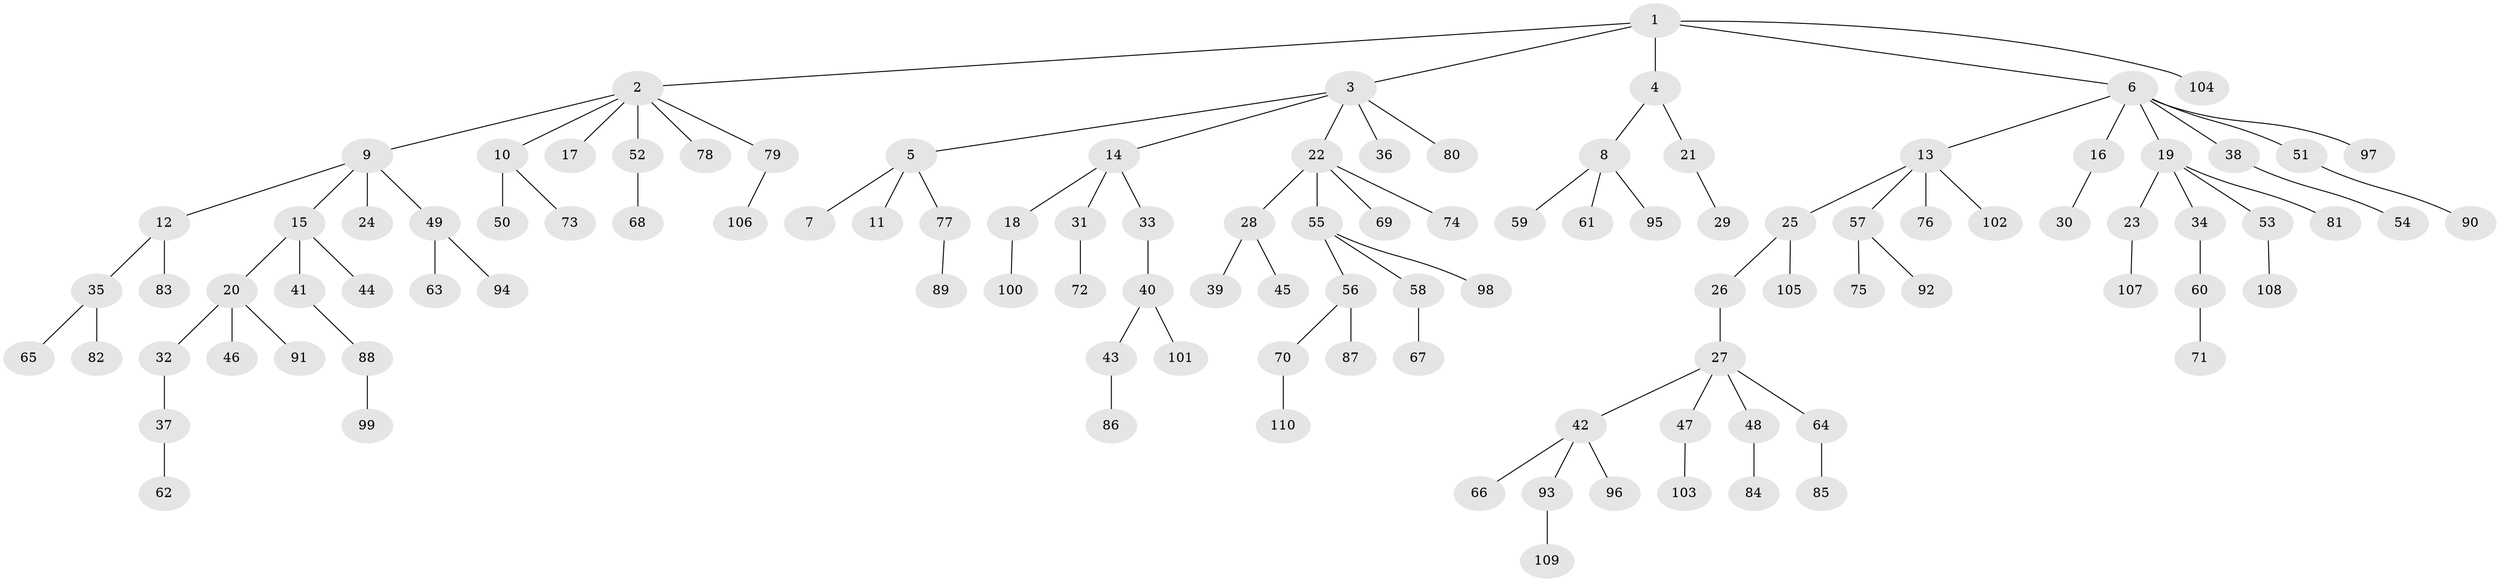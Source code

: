 // coarse degree distribution, {4: 0.05194805194805195, 7: 0.012987012987012988, 5: 0.06493506493506493, 3: 0.03896103896103896, 10: 0.012987012987012988, 6: 0.012987012987012988, 2: 0.22077922077922077, 1: 0.5844155844155844}
// Generated by graph-tools (version 1.1) at 2025/52/02/27/25 19:52:11]
// undirected, 110 vertices, 109 edges
graph export_dot {
graph [start="1"]
  node [color=gray90,style=filled];
  1;
  2;
  3;
  4;
  5;
  6;
  7;
  8;
  9;
  10;
  11;
  12;
  13;
  14;
  15;
  16;
  17;
  18;
  19;
  20;
  21;
  22;
  23;
  24;
  25;
  26;
  27;
  28;
  29;
  30;
  31;
  32;
  33;
  34;
  35;
  36;
  37;
  38;
  39;
  40;
  41;
  42;
  43;
  44;
  45;
  46;
  47;
  48;
  49;
  50;
  51;
  52;
  53;
  54;
  55;
  56;
  57;
  58;
  59;
  60;
  61;
  62;
  63;
  64;
  65;
  66;
  67;
  68;
  69;
  70;
  71;
  72;
  73;
  74;
  75;
  76;
  77;
  78;
  79;
  80;
  81;
  82;
  83;
  84;
  85;
  86;
  87;
  88;
  89;
  90;
  91;
  92;
  93;
  94;
  95;
  96;
  97;
  98;
  99;
  100;
  101;
  102;
  103;
  104;
  105;
  106;
  107;
  108;
  109;
  110;
  1 -- 2;
  1 -- 3;
  1 -- 4;
  1 -- 6;
  1 -- 104;
  2 -- 9;
  2 -- 10;
  2 -- 17;
  2 -- 52;
  2 -- 78;
  2 -- 79;
  3 -- 5;
  3 -- 14;
  3 -- 22;
  3 -- 36;
  3 -- 80;
  4 -- 8;
  4 -- 21;
  5 -- 7;
  5 -- 11;
  5 -- 77;
  6 -- 13;
  6 -- 16;
  6 -- 19;
  6 -- 38;
  6 -- 51;
  6 -- 97;
  8 -- 59;
  8 -- 61;
  8 -- 95;
  9 -- 12;
  9 -- 15;
  9 -- 24;
  9 -- 49;
  10 -- 50;
  10 -- 73;
  12 -- 35;
  12 -- 83;
  13 -- 25;
  13 -- 57;
  13 -- 76;
  13 -- 102;
  14 -- 18;
  14 -- 31;
  14 -- 33;
  15 -- 20;
  15 -- 41;
  15 -- 44;
  16 -- 30;
  18 -- 100;
  19 -- 23;
  19 -- 34;
  19 -- 53;
  19 -- 81;
  20 -- 32;
  20 -- 46;
  20 -- 91;
  21 -- 29;
  22 -- 28;
  22 -- 55;
  22 -- 69;
  22 -- 74;
  23 -- 107;
  25 -- 26;
  25 -- 105;
  26 -- 27;
  27 -- 42;
  27 -- 47;
  27 -- 48;
  27 -- 64;
  28 -- 39;
  28 -- 45;
  31 -- 72;
  32 -- 37;
  33 -- 40;
  34 -- 60;
  35 -- 65;
  35 -- 82;
  37 -- 62;
  38 -- 54;
  40 -- 43;
  40 -- 101;
  41 -- 88;
  42 -- 66;
  42 -- 93;
  42 -- 96;
  43 -- 86;
  47 -- 103;
  48 -- 84;
  49 -- 63;
  49 -- 94;
  51 -- 90;
  52 -- 68;
  53 -- 108;
  55 -- 56;
  55 -- 58;
  55 -- 98;
  56 -- 70;
  56 -- 87;
  57 -- 75;
  57 -- 92;
  58 -- 67;
  60 -- 71;
  64 -- 85;
  70 -- 110;
  77 -- 89;
  79 -- 106;
  88 -- 99;
  93 -- 109;
}
